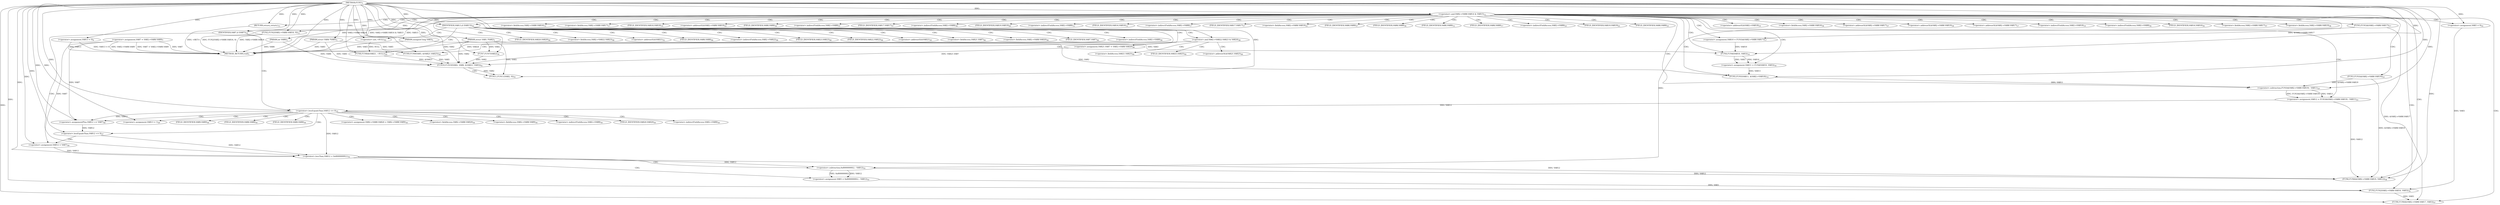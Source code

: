 digraph "FUN1" {  
"8" [label = <(METHOD,FUN1)<SUB>1</SUB>> ]
"192" [label = <(METHOD_RETURN,void)<SUB>1</SUB>> ]
"9" [label = <(PARAM,struct VAR1 *VAR2)<SUB>1</SUB>> ]
"10" [label = <(PARAM,unsigned long VAR3)<SUB>1</SUB>> ]
"11" [label = <(PARAM,struct VAR4 *VAR5)<SUB>3</SUB>> ]
"12" [label = <(PARAM,int VAR6)<SUB>3</SUB>> ]
"15" [label = <(&lt;operator&gt;.assignment,VAR7 = VAR2-&gt;VAR8.VAR9)<SUB>7</SUB>> ]
"26" [label = <(&lt;operator&gt;.assignment,VAR13 = 0)<SUB>9</SUB>> ]
"46" [label = <(&lt;operator&gt;.assignment,VAR10 = FUN3(&amp;VAR2-&gt;VAR8.VAR17))<SUB>17</SUB>> ]
"55" [label = <(&lt;operator&gt;.assignment,VAR11 = FUN4(VAR10, VAR3))<SUB>18</SUB>> ]
"60" [label = <(FUN5,FUN5(VAR11, &amp;VAR2-&gt;VAR18))<SUB>19</SUB>> ]
"66" [label = <(&lt;operator&gt;.assignment,VAR3 = 0)<SUB>22</SUB>> ]
"69" [label = <(&lt;operator&gt;.assignment,VAR12 = FUN3(&amp;VAR2-&gt;VAR8.VAR19) - VAR11)<SUB>23</SUB>> ]
"123" [label = <(FUN2,FUN2(VAR2-&gt;VAR8.VAR16, VAR3))<SUB>36</SUB>> ]
"130" [label = <(FUN6,FUN6(&amp;VAR2-&gt;VAR8.VAR17, VAR3))<SUB>37</SUB>> ]
"138" [label = <(FUN6,FUN6(&amp;VAR2-&gt;VAR8.VAR19, VAR12))<SUB>38</SUB>> ]
"146" [label = <(FUN7,FUN7(VAR2))<SUB>39</SUB>> ]
"30" [label = <(&lt;operator&gt;.and,VAR2-&gt;VAR8.VAR14 &amp; VAR15)<SUB>11</SUB>> ]
"81" [label = <(IDENTIFIER,VAR7,if (VAR7))<SUB>24</SUB>> ]
"149" [label = <(IDENTIFIER,VAR13,if (VAR13))<SUB>42</SUB>> ]
"38" [label = <(FUN2,FUN2(VAR2-&gt;VAR8.VAR16, 0))<SUB>12</SUB>> ]
"45" [label = <(RETURN,return;,return;)<SUB>13</SUB>> ]
"48" [label = <(FUN3,FUN3(&amp;VAR2-&gt;VAR8.VAR17))<SUB>17</SUB>> ]
"57" [label = <(FUN4,FUN4(VAR10, VAR3))<SUB>18</SUB>> ]
"71" [label = <(&lt;operator&gt;.subtraction,FUN3(&amp;VAR2-&gt;VAR8.VAR19) - VAR11)<SUB>23</SUB>> ]
"152" [label = <(FUN8,FUN8(&amp;VAR21, ~0ULL))<SUB>45</SUB>> ]
"157" [label = <(&lt;operator&gt;.assignment,VAR21.VAR7 = VAR2-&gt;VAR8.VAR20)<SUB>46</SUB>> ]
"72" [label = <(FUN3,FUN3(&amp;VAR2-&gt;VAR8.VAR19))<SUB>23</SUB>> ]
"84" [label = <(&lt;operator&gt;.lessEqualsThan,VAR12 &lt;= 0)<SUB>25</SUB>> ]
"114" [label = <(&lt;operator&gt;.lessThan,VAR12 &lt; 0x80000000LL)<SUB>32</SUB>> ]
"167" [label = <(&lt;operator&gt;.and,VAR2-&gt;VAR22.VAR23 &amp; VAR24)<SUB>48</SUB>> ]
"182" [label = <(FUN10,FUN10(VAR2, VAR6, &amp;VAR21, VAR5))<SUB>52</SUB>> ]
"88" [label = <(&lt;operator&gt;.assignmentPlus,VAR12 += VAR7)<SUB>26</SUB>> ]
"99" [label = <(&lt;operator&gt;.assignment,VAR13 = 1)<SUB>29</SUB>> ]
"102" [label = <(&lt;operator&gt;.assignment,VAR2-&gt;VAR8.VAR20 = VAR2-&gt;VAR8.VAR9)<SUB>30</SUB>> ]
"118" [label = <(&lt;operator&gt;.assignment,VAR3 = 0x80000000LL - VAR12)<SUB>33</SUB>> ]
"155" [label = <(&lt;operator&gt;.not,~0ULL)<SUB>45</SUB>> ]
"175" [label = <(FUN9,FUN9(VAR5, &amp;VAR21.VAR25))<SUB>49</SUB>> ]
"189" [label = <(FUN11,FUN11(VAR2, 0))<SUB>55</SUB>> ]
"92" [label = <(&lt;operator&gt;.lessEqualsThan,VAR12 &lt;= 0)<SUB>27</SUB>> ]
"96" [label = <(&lt;operator&gt;.assignment,VAR12 = VAR7)<SUB>28</SUB>> ]
"120" [label = <(&lt;operator&gt;.subtraction,0x80000000LL - VAR12)<SUB>33</SUB>> ]
"62" [label = <(&lt;operator&gt;.addressOf,&amp;VAR2-&gt;VAR18)<SUB>19</SUB>> ]
"124" [label = <(&lt;operator&gt;.fieldAccess,VAR2-&gt;VAR8.VAR16)<SUB>36</SUB>> ]
"131" [label = <(&lt;operator&gt;.addressOf,&amp;VAR2-&gt;VAR8.VAR17)<SUB>37</SUB>> ]
"139" [label = <(&lt;operator&gt;.addressOf,&amp;VAR2-&gt;VAR8.VAR19)<SUB>38</SUB>> ]
"49" [label = <(&lt;operator&gt;.addressOf,&amp;VAR2-&gt;VAR8.VAR17)<SUB>17</SUB>> ]
"63" [label = <(&lt;operator&gt;.indirectFieldAccess,VAR2-&gt;VAR18)<SUB>19</SUB>> ]
"125" [label = <(&lt;operator&gt;.indirectFieldAccess,VAR2-&gt;VAR8)<SUB>36</SUB>> ]
"128" [label = <(FIELD_IDENTIFIER,VAR16,VAR16)<SUB>36</SUB>> ]
"132" [label = <(&lt;operator&gt;.fieldAccess,VAR2-&gt;VAR8.VAR17)<SUB>37</SUB>> ]
"140" [label = <(&lt;operator&gt;.fieldAccess,VAR2-&gt;VAR8.VAR19)<SUB>38</SUB>> ]
"39" [label = <(&lt;operator&gt;.fieldAccess,VAR2-&gt;VAR8.VAR16)<SUB>12</SUB>> ]
"50" [label = <(&lt;operator&gt;.fieldAccess,VAR2-&gt;VAR8.VAR17)<SUB>17</SUB>> ]
"65" [label = <(FIELD_IDENTIFIER,VAR18,VAR18)<SUB>19</SUB>> ]
"73" [label = <(&lt;operator&gt;.addressOf,&amp;VAR2-&gt;VAR8.VAR19)<SUB>23</SUB>> ]
"127" [label = <(FIELD_IDENTIFIER,VAR8,VAR8)<SUB>36</SUB>> ]
"133" [label = <(&lt;operator&gt;.indirectFieldAccess,VAR2-&gt;VAR8)<SUB>37</SUB>> ]
"136" [label = <(FIELD_IDENTIFIER,VAR17,VAR17)<SUB>37</SUB>> ]
"141" [label = <(&lt;operator&gt;.indirectFieldAccess,VAR2-&gt;VAR8)<SUB>38</SUB>> ]
"144" [label = <(FIELD_IDENTIFIER,VAR19,VAR19)<SUB>38</SUB>> ]
"153" [label = <(&lt;operator&gt;.addressOf,&amp;VAR21)<SUB>45</SUB>> ]
"158" [label = <(&lt;operator&gt;.fieldAccess,VAR21.VAR7)<SUB>46</SUB>> ]
"161" [label = <(&lt;operator&gt;.fieldAccess,VAR2-&gt;VAR8.VAR20)<SUB>46</SUB>> ]
"40" [label = <(&lt;operator&gt;.indirectFieldAccess,VAR2-&gt;VAR8)<SUB>12</SUB>> ]
"43" [label = <(FIELD_IDENTIFIER,VAR16,VAR16)<SUB>12</SUB>> ]
"51" [label = <(&lt;operator&gt;.indirectFieldAccess,VAR2-&gt;VAR8)<SUB>17</SUB>> ]
"54" [label = <(FIELD_IDENTIFIER,VAR17,VAR17)<SUB>17</SUB>> ]
"74" [label = <(&lt;operator&gt;.fieldAccess,VAR2-&gt;VAR8.VAR19)<SUB>23</SUB>> ]
"135" [label = <(FIELD_IDENTIFIER,VAR8,VAR8)<SUB>37</SUB>> ]
"143" [label = <(FIELD_IDENTIFIER,VAR8,VAR8)<SUB>38</SUB>> ]
"160" [label = <(FIELD_IDENTIFIER,VAR7,VAR7)<SUB>46</SUB>> ]
"162" [label = <(&lt;operator&gt;.indirectFieldAccess,VAR2-&gt;VAR8)<SUB>46</SUB>> ]
"165" [label = <(FIELD_IDENTIFIER,VAR20,VAR20)<SUB>46</SUB>> ]
"168" [label = <(&lt;operator&gt;.fieldAccess,VAR2-&gt;VAR22.VAR23)<SUB>48</SUB>> ]
"185" [label = <(&lt;operator&gt;.addressOf,&amp;VAR21)<SUB>52</SUB>> ]
"42" [label = <(FIELD_IDENTIFIER,VAR8,VAR8)<SUB>12</SUB>> ]
"53" [label = <(FIELD_IDENTIFIER,VAR8,VAR8)<SUB>17</SUB>> ]
"75" [label = <(&lt;operator&gt;.indirectFieldAccess,VAR2-&gt;VAR8)<SUB>23</SUB>> ]
"78" [label = <(FIELD_IDENTIFIER,VAR19,VAR19)<SUB>23</SUB>> ]
"103" [label = <(&lt;operator&gt;.fieldAccess,VAR2-&gt;VAR8.VAR20)<SUB>30</SUB>> ]
"108" [label = <(&lt;operator&gt;.fieldAccess,VAR2-&gt;VAR8.VAR9)<SUB>30</SUB>> ]
"164" [label = <(FIELD_IDENTIFIER,VAR8,VAR8)<SUB>46</SUB>> ]
"169" [label = <(&lt;operator&gt;.indirectFieldAccess,VAR2-&gt;VAR22)<SUB>48</SUB>> ]
"172" [label = <(FIELD_IDENTIFIER,VAR23,VAR23)<SUB>48</SUB>> ]
"177" [label = <(&lt;operator&gt;.addressOf,&amp;VAR21.VAR25)<SUB>49</SUB>> ]
"77" [label = <(FIELD_IDENTIFIER,VAR8,VAR8)<SUB>23</SUB>> ]
"104" [label = <(&lt;operator&gt;.indirectFieldAccess,VAR2-&gt;VAR8)<SUB>30</SUB>> ]
"107" [label = <(FIELD_IDENTIFIER,VAR20,VAR20)<SUB>30</SUB>> ]
"109" [label = <(&lt;operator&gt;.indirectFieldAccess,VAR2-&gt;VAR8)<SUB>30</SUB>> ]
"112" [label = <(FIELD_IDENTIFIER,VAR9,VAR9)<SUB>30</SUB>> ]
"171" [label = <(FIELD_IDENTIFIER,VAR22,VAR22)<SUB>48</SUB>> ]
"178" [label = <(&lt;operator&gt;.fieldAccess,VAR21.VAR25)<SUB>49</SUB>> ]
"106" [label = <(FIELD_IDENTIFIER,VAR8,VAR8)<SUB>30</SUB>> ]
"111" [label = <(FIELD_IDENTIFIER,VAR8,VAR8)<SUB>30</SUB>> ]
"180" [label = <(FIELD_IDENTIFIER,VAR25,VAR25)<SUB>49</SUB>> ]
  "45" -> "192"  [ label = "DDG: &lt;RET&gt;"] 
  "9" -> "192"  [ label = "DDG: VAR2"] 
  "10" -> "192"  [ label = "DDG: VAR3"] 
  "11" -> "192"  [ label = "DDG: VAR5"] 
  "12" -> "192"  [ label = "DDG: VAR6"] 
  "15" -> "192"  [ label = "DDG: VAR7"] 
  "15" -> "192"  [ label = "DDG: VAR2-&gt;VAR8.VAR9"] 
  "15" -> "192"  [ label = "DDG: VAR7 = VAR2-&gt;VAR8.VAR9"] 
  "26" -> "192"  [ label = "DDG: VAR13"] 
  "26" -> "192"  [ label = "DDG: VAR13 = 0"] 
  "30" -> "192"  [ label = "DDG: VAR2-&gt;VAR8.VAR14"] 
  "30" -> "192"  [ label = "DDG: VAR2-&gt;VAR8.VAR14 &amp; VAR15"] 
  "38" -> "192"  [ label = "DDG: VAR2-&gt;VAR8.VAR16"] 
  "38" -> "192"  [ label = "DDG: FUN2(VAR2-&gt;VAR8.VAR16, 0)"] 
  "167" -> "192"  [ label = "DDG: VAR24"] 
  "30" -> "192"  [ label = "DDG: VAR15"] 
  "8" -> "9"  [ label = "DDG: "] 
  "8" -> "10"  [ label = "DDG: "] 
  "8" -> "11"  [ label = "DDG: "] 
  "8" -> "12"  [ label = "DDG: "] 
  "8" -> "26"  [ label = "DDG: "] 
  "48" -> "46"  [ label = "DDG: &amp;VAR2-&gt;VAR8.VAR17"] 
  "57" -> "55"  [ label = "DDG: VAR10"] 
  "57" -> "55"  [ label = "DDG: VAR3"] 
  "8" -> "66"  [ label = "DDG: "] 
  "71" -> "69"  [ label = "DDG: FUN3(&amp;VAR2-&gt;VAR8.VAR19)"] 
  "71" -> "69"  [ label = "DDG: VAR11"] 
  "55" -> "60"  [ label = "DDG: VAR11"] 
  "8" -> "60"  [ label = "DDG: "] 
  "9" -> "60"  [ label = "DDG: VAR2"] 
  "8" -> "81"  [ label = "DDG: "] 
  "66" -> "123"  [ label = "DDG: VAR3"] 
  "118" -> "123"  [ label = "DDG: VAR3"] 
  "8" -> "123"  [ label = "DDG: "] 
  "48" -> "130"  [ label = "DDG: &amp;VAR2-&gt;VAR8.VAR17"] 
  "123" -> "130"  [ label = "DDG: VAR3"] 
  "8" -> "130"  [ label = "DDG: "] 
  "72" -> "138"  [ label = "DDG: &amp;VAR2-&gt;VAR8.VAR19"] 
  "69" -> "138"  [ label = "DDG: VAR12"] 
  "114" -> "138"  [ label = "DDG: VAR12"] 
  "120" -> "138"  [ label = "DDG: VAR12"] 
  "8" -> "138"  [ label = "DDG: "] 
  "9" -> "146"  [ label = "DDG: VAR2"] 
  "8" -> "146"  [ label = "DDG: "] 
  "8" -> "149"  [ label = "DDG: "] 
  "8" -> "30"  [ label = "DDG: "] 
  "8" -> "45"  [ label = "DDG: "] 
  "46" -> "57"  [ label = "DDG: VAR10"] 
  "8" -> "57"  [ label = "DDG: "] 
  "10" -> "57"  [ label = "DDG: VAR3"] 
  "72" -> "71"  [ label = "DDG: &amp;VAR2-&gt;VAR8.VAR19"] 
  "60" -> "71"  [ label = "DDG: VAR11"] 
  "8" -> "71"  [ label = "DDG: "] 
  "8" -> "38"  [ label = "DDG: "] 
  "8" -> "152"  [ label = "DDG: "] 
  "155" -> "152"  [ label = "DDG: 0ULL"] 
  "69" -> "84"  [ label = "DDG: VAR12"] 
  "8" -> "84"  [ label = "DDG: "] 
  "15" -> "88"  [ label = "DDG: VAR7"] 
  "8" -> "88"  [ label = "DDG: "] 
  "8" -> "99"  [ label = "DDG: "] 
  "84" -> "114"  [ label = "DDG: VAR12"] 
  "92" -> "114"  [ label = "DDG: VAR12"] 
  "96" -> "114"  [ label = "DDG: VAR12"] 
  "8" -> "114"  [ label = "DDG: "] 
  "120" -> "118"  [ label = "DDG: 0x80000000LL"] 
  "120" -> "118"  [ label = "DDG: VAR12"] 
  "8" -> "155"  [ label = "DDG: "] 
  "8" -> "167"  [ label = "DDG: "] 
  "146" -> "182"  [ label = "DDG: VAR2"] 
  "8" -> "182"  [ label = "DDG: "] 
  "9" -> "182"  [ label = "DDG: VAR2"] 
  "12" -> "182"  [ label = "DDG: VAR6"] 
  "152" -> "182"  [ label = "DDG: &amp;VAR21"] 
  "157" -> "182"  [ label = "DDG: VAR21.VAR7"] 
  "11" -> "182"  [ label = "DDG: VAR5"] 
  "175" -> "182"  [ label = "DDG: VAR5"] 
  "84" -> "88"  [ label = "DDG: VAR12"] 
  "11" -> "175"  [ label = "DDG: VAR5"] 
  "8" -> "175"  [ label = "DDG: "] 
  "182" -> "189"  [ label = "DDG: VAR2"] 
  "8" -> "189"  [ label = "DDG: "] 
  "9" -> "189"  [ label = "DDG: VAR2"] 
  "88" -> "92"  [ label = "DDG: VAR12"] 
  "8" -> "92"  [ label = "DDG: "] 
  "8" -> "96"  [ label = "DDG: "] 
  "15" -> "96"  [ label = "DDG: VAR7"] 
  "8" -> "120"  [ label = "DDG: "] 
  "114" -> "120"  [ label = "DDG: VAR12"] 
  "30" -> "60"  [ label = "CDG: "] 
  "30" -> "73"  [ label = "CDG: "] 
  "30" -> "77"  [ label = "CDG: "] 
  "30" -> "42"  [ label = "CDG: "] 
  "30" -> "51"  [ label = "CDG: "] 
  "30" -> "57"  [ label = "CDG: "] 
  "30" -> "136"  [ label = "CDG: "] 
  "30" -> "75"  [ label = "CDG: "] 
  "30" -> "146"  [ label = "CDG: "] 
  "30" -> "128"  [ label = "CDG: "] 
  "30" -> "81"  [ label = "CDG: "] 
  "30" -> "131"  [ label = "CDG: "] 
  "30" -> "38"  [ label = "CDG: "] 
  "30" -> "149"  [ label = "CDG: "] 
  "30" -> "69"  [ label = "CDG: "] 
  "30" -> "132"  [ label = "CDG: "] 
  "30" -> "74"  [ label = "CDG: "] 
  "30" -> "40"  [ label = "CDG: "] 
  "30" -> "50"  [ label = "CDG: "] 
  "30" -> "144"  [ label = "CDG: "] 
  "30" -> "138"  [ label = "CDG: "] 
  "30" -> "54"  [ label = "CDG: "] 
  "30" -> "43"  [ label = "CDG: "] 
  "30" -> "130"  [ label = "CDG: "] 
  "30" -> "127"  [ label = "CDG: "] 
  "30" -> "139"  [ label = "CDG: "] 
  "30" -> "48"  [ label = "CDG: "] 
  "30" -> "141"  [ label = "CDG: "] 
  "30" -> "49"  [ label = "CDG: "] 
  "30" -> "66"  [ label = "CDG: "] 
  "30" -> "46"  [ label = "CDG: "] 
  "30" -> "72"  [ label = "CDG: "] 
  "30" -> "45"  [ label = "CDG: "] 
  "30" -> "123"  [ label = "CDG: "] 
  "30" -> "65"  [ label = "CDG: "] 
  "30" -> "140"  [ label = "CDG: "] 
  "30" -> "143"  [ label = "CDG: "] 
  "30" -> "71"  [ label = "CDG: "] 
  "30" -> "53"  [ label = "CDG: "] 
  "30" -> "135"  [ label = "CDG: "] 
  "30" -> "63"  [ label = "CDG: "] 
  "30" -> "55"  [ label = "CDG: "] 
  "30" -> "124"  [ label = "CDG: "] 
  "30" -> "125"  [ label = "CDG: "] 
  "30" -> "78"  [ label = "CDG: "] 
  "30" -> "62"  [ label = "CDG: "] 
  "30" -> "39"  [ label = "CDG: "] 
  "30" -> "133"  [ label = "CDG: "] 
  "81" -> "84"  [ label = "CDG: "] 
  "81" -> "114"  [ label = "CDG: "] 
  "149" -> "167"  [ label = "CDG: "] 
  "149" -> "169"  [ label = "CDG: "] 
  "149" -> "161"  [ label = "CDG: "] 
  "149" -> "185"  [ label = "CDG: "] 
  "149" -> "162"  [ label = "CDG: "] 
  "149" -> "153"  [ label = "CDG: "] 
  "149" -> "168"  [ label = "CDG: "] 
  "149" -> "152"  [ label = "CDG: "] 
  "149" -> "182"  [ label = "CDG: "] 
  "149" -> "164"  [ label = "CDG: "] 
  "149" -> "155"  [ label = "CDG: "] 
  "149" -> "158"  [ label = "CDG: "] 
  "149" -> "171"  [ label = "CDG: "] 
  "149" -> "160"  [ label = "CDG: "] 
  "149" -> "157"  [ label = "CDG: "] 
  "149" -> "165"  [ label = "CDG: "] 
  "149" -> "172"  [ label = "CDG: "] 
  "84" -> "107"  [ label = "CDG: "] 
  "84" -> "102"  [ label = "CDG: "] 
  "84" -> "103"  [ label = "CDG: "] 
  "84" -> "104"  [ label = "CDG: "] 
  "84" -> "92"  [ label = "CDG: "] 
  "84" -> "112"  [ label = "CDG: "] 
  "84" -> "88"  [ label = "CDG: "] 
  "84" -> "108"  [ label = "CDG: "] 
  "84" -> "111"  [ label = "CDG: "] 
  "84" -> "99"  [ label = "CDG: "] 
  "84" -> "106"  [ label = "CDG: "] 
  "84" -> "109"  [ label = "CDG: "] 
  "114" -> "120"  [ label = "CDG: "] 
  "114" -> "118"  [ label = "CDG: "] 
  "167" -> "178"  [ label = "CDG: "] 
  "167" -> "180"  [ label = "CDG: "] 
  "167" -> "177"  [ label = "CDG: "] 
  "167" -> "175"  [ label = "CDG: "] 
  "182" -> "189"  [ label = "CDG: "] 
  "92" -> "96"  [ label = "CDG: "] 
}
